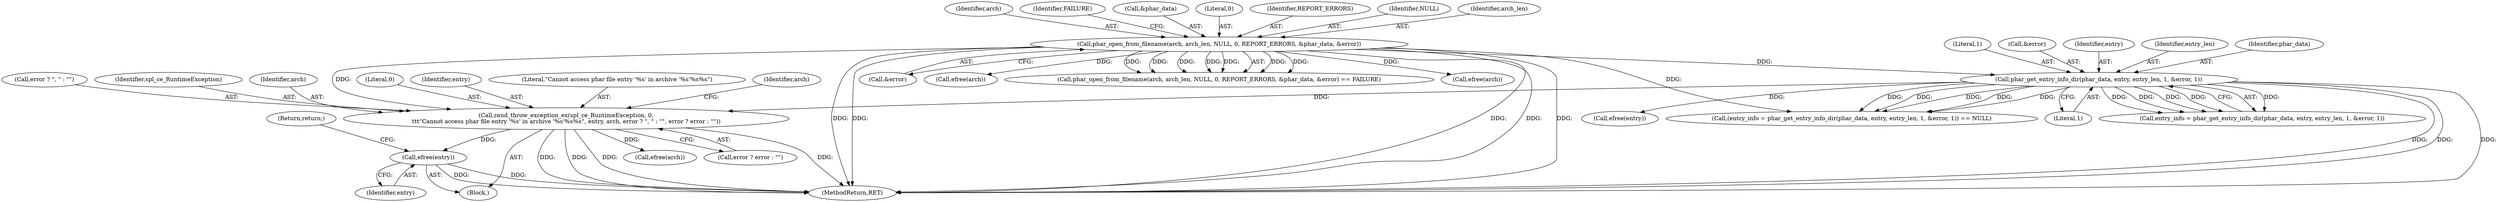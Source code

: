 digraph "0_php_1e9b175204e3286d64dfd6c9f09151c31b5e099a_16@pointer" {
"1000257" [label="(Call,efree(entry))"];
"1000241" [label="(Call,zend_throw_exception_ex(spl_ce_RuntimeException, 0,\n\t\t\t\"Cannot access phar file entry '%s' in archive '%s'%s%s\", entry, arch, error ? \", \" : \"\", error ? error : \"\"))"];
"1000231" [label="(Call,phar_get_entry_info_dir(phar_data, entry, entry_len, 1, &error, 1))"];
"1000192" [label="(Call,phar_open_from_filename(arch, arch_len, NULL, 0, REPORT_ERRORS, &phar_data, &error))"];
"1000193" [label="(Identifier,arch)"];
"1000255" [label="(Call,efree(arch))"];
"1000232" [label="(Identifier,phar_data)"];
"1000246" [label="(Identifier,arch)"];
"1000200" [label="(Call,&error)"];
"1000251" [label="(Call,error ? error : \"\")"];
"1000243" [label="(Literal,0)"];
"1000202" [label="(Identifier,FAILURE)"];
"1000245" [label="(Identifier,entry)"];
"1000235" [label="(Literal,1)"];
"1000244" [label="(Literal,\"Cannot access phar file entry '%s' in archive '%s'%s%s\")"];
"1000258" [label="(Identifier,entry)"];
"1000262" [label="(Call,efree(entry))"];
"1000256" [label="(Identifier,arch)"];
"1000247" [label="(Call,error ? \", \" : \"\")"];
"1000289" [label="(MethodReturn,RET)"];
"1000240" [label="(Block,)"];
"1000241" [label="(Call,zend_throw_exception_ex(spl_ce_RuntimeException, 0,\n\t\t\t\"Cannot access phar file entry '%s' in archive '%s'%s%s\", entry, arch, error ? \", \" : \"\", error ? error : \"\"))"];
"1000260" [label="(Call,efree(arch))"];
"1000242" [label="(Identifier,spl_ce_RuntimeException)"];
"1000236" [label="(Call,&error)"];
"1000198" [label="(Call,&phar_data)"];
"1000233" [label="(Identifier,entry)"];
"1000228" [label="(Call,(entry_info = phar_get_entry_info_dir(phar_data, entry, entry_len, 1, &error, 1)) == NULL)"];
"1000192" [label="(Call,phar_open_from_filename(arch, arch_len, NULL, 0, REPORT_ERRORS, &phar_data, &error))"];
"1000191" [label="(Call,phar_open_from_filename(arch, arch_len, NULL, 0, REPORT_ERRORS, &phar_data, &error) == FAILURE)"];
"1000196" [label="(Literal,0)"];
"1000259" [label="(Return,return;)"];
"1000231" [label="(Call,phar_get_entry_info_dir(phar_data, entry, entry_len, 1, &error, 1))"];
"1000238" [label="(Literal,1)"];
"1000204" [label="(Call,efree(arch))"];
"1000257" [label="(Call,efree(entry))"];
"1000234" [label="(Identifier,entry_len)"];
"1000197" [label="(Identifier,REPORT_ERRORS)"];
"1000195" [label="(Identifier,NULL)"];
"1000194" [label="(Identifier,arch_len)"];
"1000229" [label="(Call,entry_info = phar_get_entry_info_dir(phar_data, entry, entry_len, 1, &error, 1))"];
"1000257" -> "1000240"  [label="AST: "];
"1000257" -> "1000258"  [label="CFG: "];
"1000258" -> "1000257"  [label="AST: "];
"1000259" -> "1000257"  [label="CFG: "];
"1000257" -> "1000289"  [label="DDG: "];
"1000257" -> "1000289"  [label="DDG: "];
"1000241" -> "1000257"  [label="DDG: "];
"1000241" -> "1000240"  [label="AST: "];
"1000241" -> "1000251"  [label="CFG: "];
"1000242" -> "1000241"  [label="AST: "];
"1000243" -> "1000241"  [label="AST: "];
"1000244" -> "1000241"  [label="AST: "];
"1000245" -> "1000241"  [label="AST: "];
"1000246" -> "1000241"  [label="AST: "];
"1000247" -> "1000241"  [label="AST: "];
"1000251" -> "1000241"  [label="AST: "];
"1000256" -> "1000241"  [label="CFG: "];
"1000241" -> "1000289"  [label="DDG: "];
"1000241" -> "1000289"  [label="DDG: "];
"1000241" -> "1000289"  [label="DDG: "];
"1000241" -> "1000289"  [label="DDG: "];
"1000231" -> "1000241"  [label="DDG: "];
"1000192" -> "1000241"  [label="DDG: "];
"1000241" -> "1000255"  [label="DDG: "];
"1000231" -> "1000229"  [label="AST: "];
"1000231" -> "1000238"  [label="CFG: "];
"1000232" -> "1000231"  [label="AST: "];
"1000233" -> "1000231"  [label="AST: "];
"1000234" -> "1000231"  [label="AST: "];
"1000235" -> "1000231"  [label="AST: "];
"1000236" -> "1000231"  [label="AST: "];
"1000238" -> "1000231"  [label="AST: "];
"1000229" -> "1000231"  [label="CFG: "];
"1000231" -> "1000289"  [label="DDG: "];
"1000231" -> "1000289"  [label="DDG: "];
"1000231" -> "1000289"  [label="DDG: "];
"1000231" -> "1000228"  [label="DDG: "];
"1000231" -> "1000228"  [label="DDG: "];
"1000231" -> "1000228"  [label="DDG: "];
"1000231" -> "1000228"  [label="DDG: "];
"1000231" -> "1000228"  [label="DDG: "];
"1000231" -> "1000229"  [label="DDG: "];
"1000231" -> "1000229"  [label="DDG: "];
"1000231" -> "1000229"  [label="DDG: "];
"1000231" -> "1000229"  [label="DDG: "];
"1000231" -> "1000229"  [label="DDG: "];
"1000192" -> "1000231"  [label="DDG: "];
"1000231" -> "1000262"  [label="DDG: "];
"1000192" -> "1000191"  [label="AST: "];
"1000192" -> "1000200"  [label="CFG: "];
"1000193" -> "1000192"  [label="AST: "];
"1000194" -> "1000192"  [label="AST: "];
"1000195" -> "1000192"  [label="AST: "];
"1000196" -> "1000192"  [label="AST: "];
"1000197" -> "1000192"  [label="AST: "];
"1000198" -> "1000192"  [label="AST: "];
"1000200" -> "1000192"  [label="AST: "];
"1000202" -> "1000192"  [label="CFG: "];
"1000192" -> "1000289"  [label="DDG: "];
"1000192" -> "1000289"  [label="DDG: "];
"1000192" -> "1000289"  [label="DDG: "];
"1000192" -> "1000289"  [label="DDG: "];
"1000192" -> "1000289"  [label="DDG: "];
"1000192" -> "1000191"  [label="DDG: "];
"1000192" -> "1000191"  [label="DDG: "];
"1000192" -> "1000191"  [label="DDG: "];
"1000192" -> "1000191"  [label="DDG: "];
"1000192" -> "1000191"  [label="DDG: "];
"1000192" -> "1000191"  [label="DDG: "];
"1000192" -> "1000191"  [label="DDG: "];
"1000192" -> "1000204"  [label="DDG: "];
"1000192" -> "1000228"  [label="DDG: "];
"1000192" -> "1000260"  [label="DDG: "];
}
